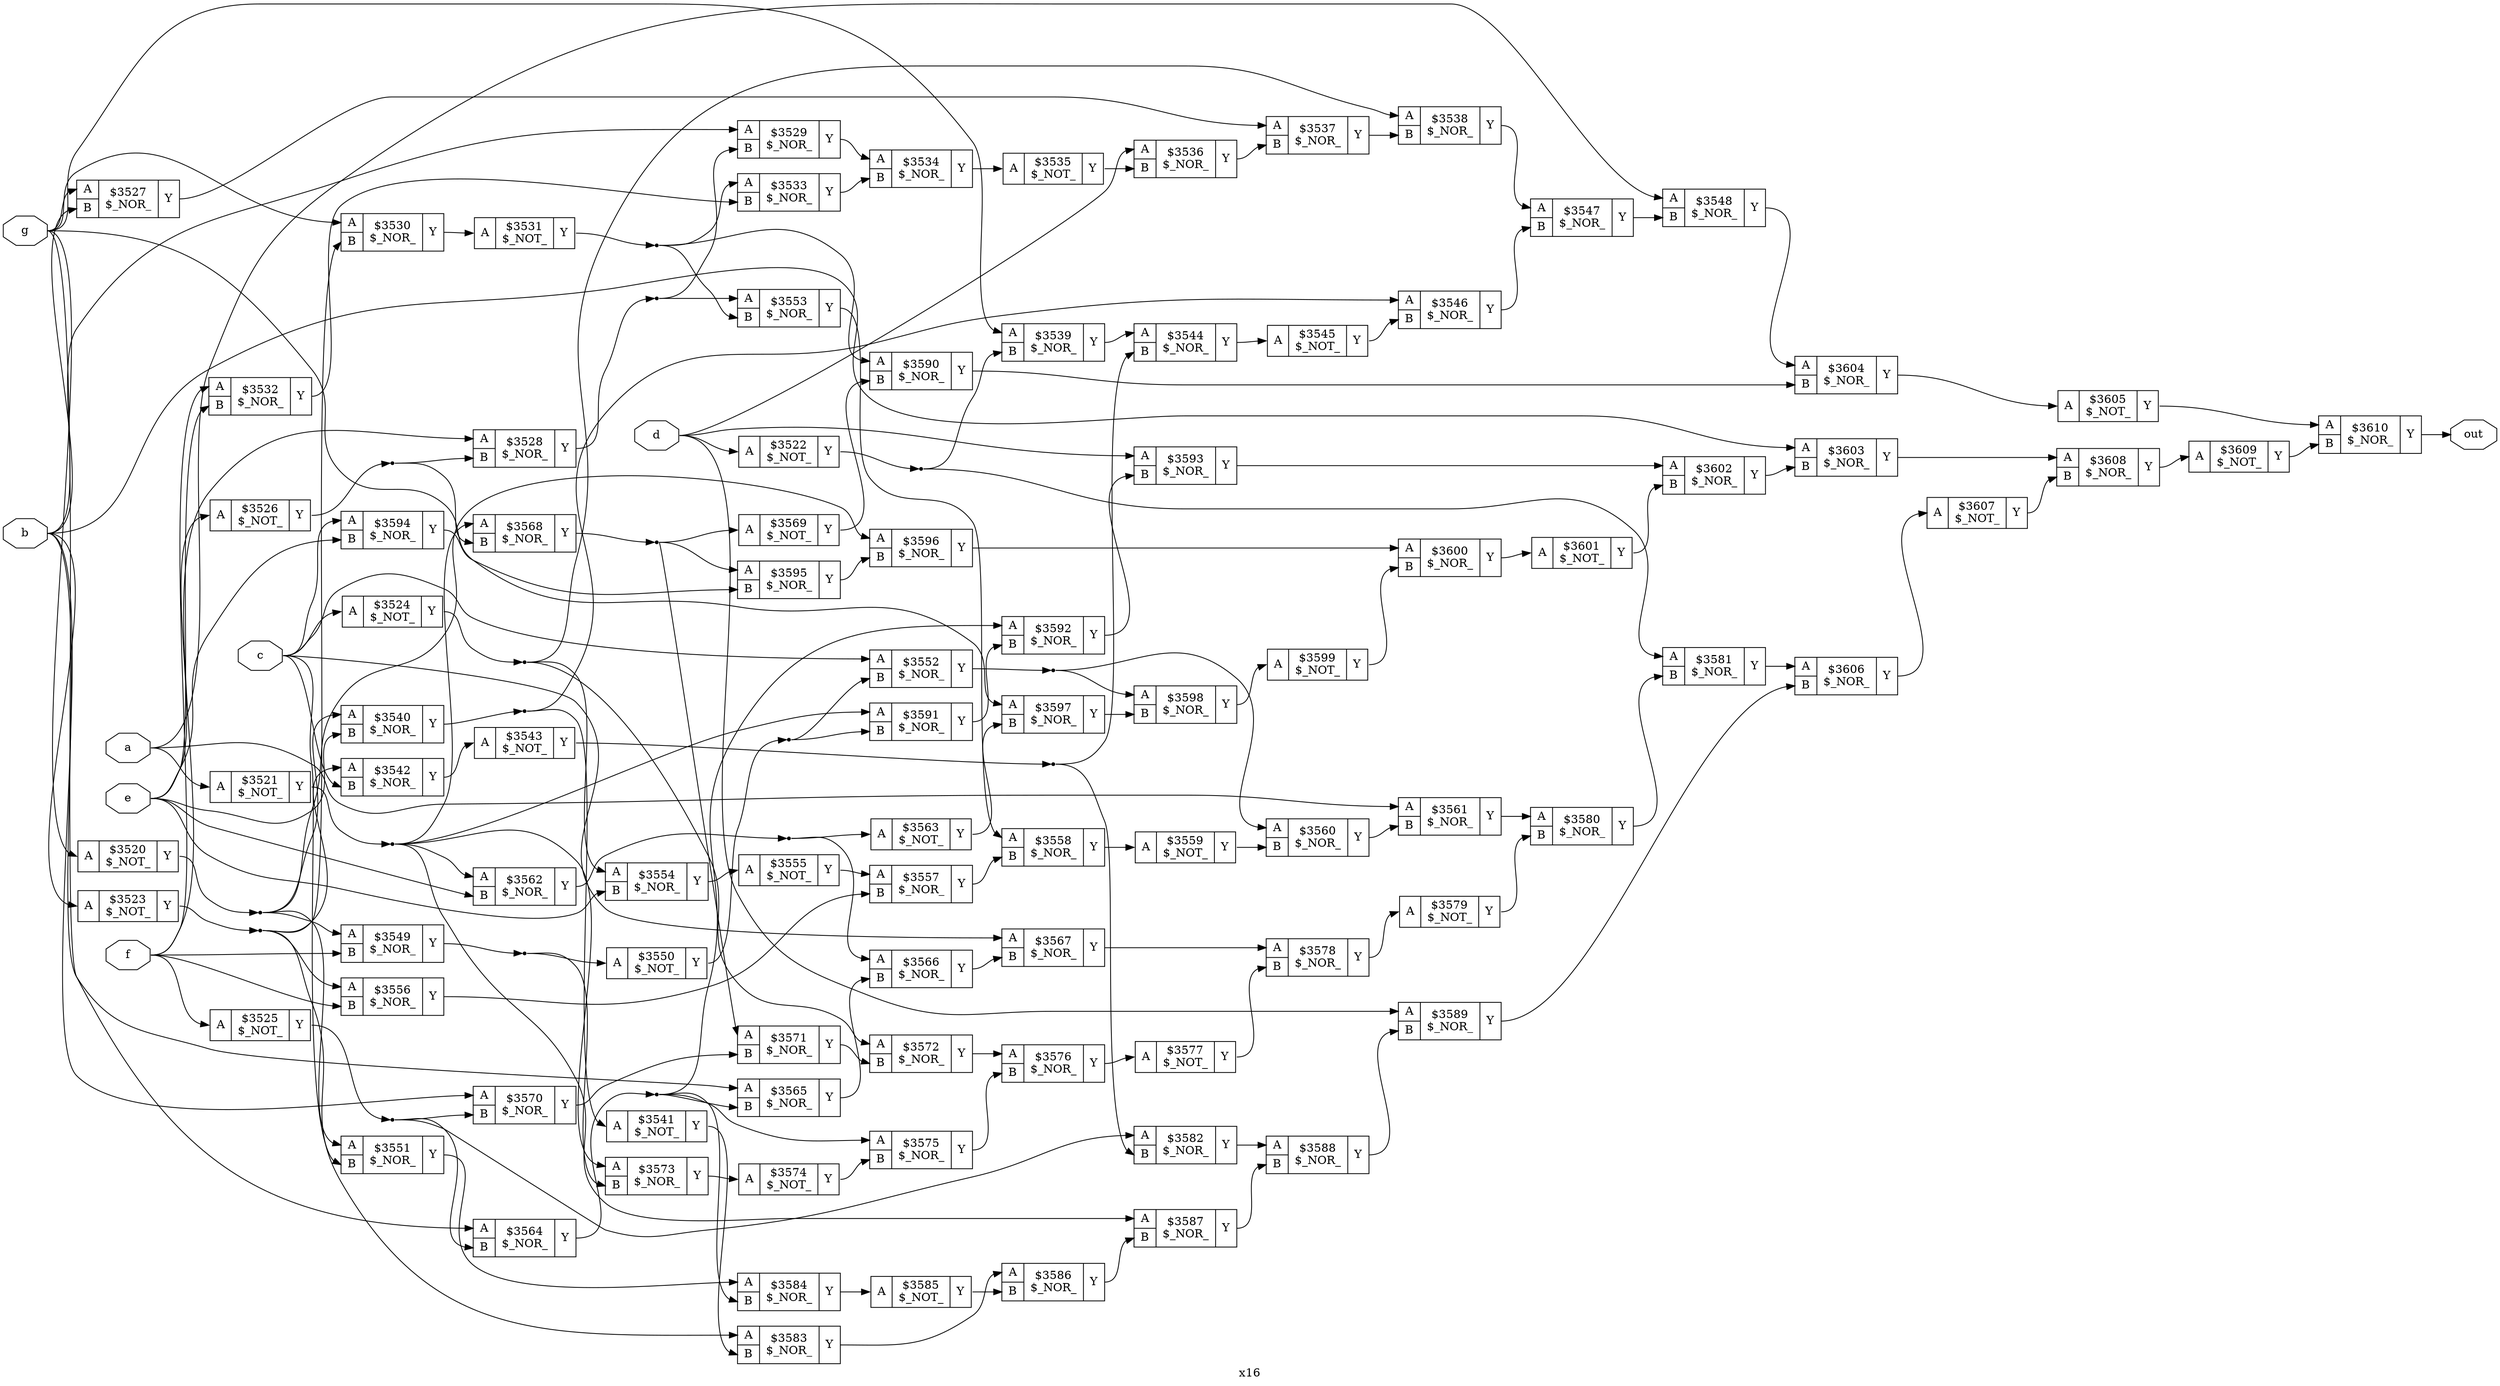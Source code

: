 digraph "x16" {
label="x16";
rankdir="LR";
remincross=true;
n91 [ shape=octagon, label="a", color="black", fontcolor="black" ];
n92 [ shape=octagon, label="b", color="black", fontcolor="black" ];
n93 [ shape=octagon, label="c", color="black", fontcolor="black" ];
n94 [ shape=octagon, label="d", color="black", fontcolor="black" ];
n95 [ shape=octagon, label="e", color="black", fontcolor="black" ];
n96 [ shape=octagon, label="f", color="black", fontcolor="black" ];
n97 [ shape=octagon, label="g", color="black", fontcolor="black" ];
n98 [ shape=octagon, label="out", color="black", fontcolor="black" ];
c101 [ shape=record, label="{{<p99> A}|$3520\n$_NOT_|{<p100> Y}}" ];
c102 [ shape=record, label="{{<p99> A}|$3521\n$_NOT_|{<p100> Y}}" ];
c103 [ shape=record, label="{{<p99> A}|$3522\n$_NOT_|{<p100> Y}}" ];
c104 [ shape=record, label="{{<p99> A}|$3523\n$_NOT_|{<p100> Y}}" ];
c105 [ shape=record, label="{{<p99> A}|$3524\n$_NOT_|{<p100> Y}}" ];
c106 [ shape=record, label="{{<p99> A}|$3525\n$_NOT_|{<p100> Y}}" ];
c107 [ shape=record, label="{{<p99> A}|$3526\n$_NOT_|{<p100> Y}}" ];
c109 [ shape=record, label="{{<p99> A|<p108> B}|$3527\n$_NOR_|{<p100> Y}}" ];
c110 [ shape=record, label="{{<p99> A|<p108> B}|$3528\n$_NOR_|{<p100> Y}}" ];
c111 [ shape=record, label="{{<p99> A|<p108> B}|$3529\n$_NOR_|{<p100> Y}}" ];
c112 [ shape=record, label="{{<p99> A|<p108> B}|$3530\n$_NOR_|{<p100> Y}}" ];
c113 [ shape=record, label="{{<p99> A}|$3531\n$_NOT_|{<p100> Y}}" ];
c114 [ shape=record, label="{{<p99> A|<p108> B}|$3532\n$_NOR_|{<p100> Y}}" ];
c115 [ shape=record, label="{{<p99> A|<p108> B}|$3533\n$_NOR_|{<p100> Y}}" ];
c116 [ shape=record, label="{{<p99> A|<p108> B}|$3534\n$_NOR_|{<p100> Y}}" ];
c117 [ shape=record, label="{{<p99> A}|$3535\n$_NOT_|{<p100> Y}}" ];
c118 [ shape=record, label="{{<p99> A|<p108> B}|$3536\n$_NOR_|{<p100> Y}}" ];
c119 [ shape=record, label="{{<p99> A|<p108> B}|$3537\n$_NOR_|{<p100> Y}}" ];
c120 [ shape=record, label="{{<p99> A|<p108> B}|$3538\n$_NOR_|{<p100> Y}}" ];
c121 [ shape=record, label="{{<p99> A|<p108> B}|$3539\n$_NOR_|{<p100> Y}}" ];
c122 [ shape=record, label="{{<p99> A|<p108> B}|$3540\n$_NOR_|{<p100> Y}}" ];
c123 [ shape=record, label="{{<p99> A}|$3541\n$_NOT_|{<p100> Y}}" ];
c124 [ shape=record, label="{{<p99> A|<p108> B}|$3542\n$_NOR_|{<p100> Y}}" ];
c125 [ shape=record, label="{{<p99> A}|$3543\n$_NOT_|{<p100> Y}}" ];
c126 [ shape=record, label="{{<p99> A|<p108> B}|$3544\n$_NOR_|{<p100> Y}}" ];
c127 [ shape=record, label="{{<p99> A}|$3545\n$_NOT_|{<p100> Y}}" ];
c128 [ shape=record, label="{{<p99> A|<p108> B}|$3546\n$_NOR_|{<p100> Y}}" ];
c129 [ shape=record, label="{{<p99> A|<p108> B}|$3547\n$_NOR_|{<p100> Y}}" ];
c130 [ shape=record, label="{{<p99> A|<p108> B}|$3548\n$_NOR_|{<p100> Y}}" ];
c131 [ shape=record, label="{{<p99> A|<p108> B}|$3549\n$_NOR_|{<p100> Y}}" ];
c132 [ shape=record, label="{{<p99> A}|$3550\n$_NOT_|{<p100> Y}}" ];
c133 [ shape=record, label="{{<p99> A|<p108> B}|$3551\n$_NOR_|{<p100> Y}}" ];
c134 [ shape=record, label="{{<p99> A|<p108> B}|$3552\n$_NOR_|{<p100> Y}}" ];
c135 [ shape=record, label="{{<p99> A|<p108> B}|$3553\n$_NOR_|{<p100> Y}}" ];
c136 [ shape=record, label="{{<p99> A|<p108> B}|$3554\n$_NOR_|{<p100> Y}}" ];
c137 [ shape=record, label="{{<p99> A}|$3555\n$_NOT_|{<p100> Y}}" ];
c138 [ shape=record, label="{{<p99> A|<p108> B}|$3556\n$_NOR_|{<p100> Y}}" ];
c139 [ shape=record, label="{{<p99> A|<p108> B}|$3557\n$_NOR_|{<p100> Y}}" ];
c140 [ shape=record, label="{{<p99> A|<p108> B}|$3558\n$_NOR_|{<p100> Y}}" ];
c141 [ shape=record, label="{{<p99> A}|$3559\n$_NOT_|{<p100> Y}}" ];
c142 [ shape=record, label="{{<p99> A|<p108> B}|$3560\n$_NOR_|{<p100> Y}}" ];
c143 [ shape=record, label="{{<p99> A|<p108> B}|$3561\n$_NOR_|{<p100> Y}}" ];
c144 [ shape=record, label="{{<p99> A|<p108> B}|$3562\n$_NOR_|{<p100> Y}}" ];
c145 [ shape=record, label="{{<p99> A}|$3563\n$_NOT_|{<p100> Y}}" ];
c146 [ shape=record, label="{{<p99> A|<p108> B}|$3564\n$_NOR_|{<p100> Y}}" ];
c147 [ shape=record, label="{{<p99> A|<p108> B}|$3565\n$_NOR_|{<p100> Y}}" ];
c148 [ shape=record, label="{{<p99> A|<p108> B}|$3566\n$_NOR_|{<p100> Y}}" ];
c149 [ shape=record, label="{{<p99> A|<p108> B}|$3567\n$_NOR_|{<p100> Y}}" ];
c150 [ shape=record, label="{{<p99> A|<p108> B}|$3568\n$_NOR_|{<p100> Y}}" ];
c151 [ shape=record, label="{{<p99> A}|$3569\n$_NOT_|{<p100> Y}}" ];
c152 [ shape=record, label="{{<p99> A|<p108> B}|$3570\n$_NOR_|{<p100> Y}}" ];
c153 [ shape=record, label="{{<p99> A|<p108> B}|$3571\n$_NOR_|{<p100> Y}}" ];
c154 [ shape=record, label="{{<p99> A|<p108> B}|$3572\n$_NOR_|{<p100> Y}}" ];
c155 [ shape=record, label="{{<p99> A|<p108> B}|$3573\n$_NOR_|{<p100> Y}}" ];
c156 [ shape=record, label="{{<p99> A}|$3574\n$_NOT_|{<p100> Y}}" ];
c157 [ shape=record, label="{{<p99> A|<p108> B}|$3575\n$_NOR_|{<p100> Y}}" ];
c158 [ shape=record, label="{{<p99> A|<p108> B}|$3576\n$_NOR_|{<p100> Y}}" ];
c159 [ shape=record, label="{{<p99> A}|$3577\n$_NOT_|{<p100> Y}}" ];
c160 [ shape=record, label="{{<p99> A|<p108> B}|$3578\n$_NOR_|{<p100> Y}}" ];
c161 [ shape=record, label="{{<p99> A}|$3579\n$_NOT_|{<p100> Y}}" ];
c162 [ shape=record, label="{{<p99> A|<p108> B}|$3580\n$_NOR_|{<p100> Y}}" ];
c163 [ shape=record, label="{{<p99> A|<p108> B}|$3581\n$_NOR_|{<p100> Y}}" ];
c164 [ shape=record, label="{{<p99> A|<p108> B}|$3582\n$_NOR_|{<p100> Y}}" ];
c165 [ shape=record, label="{{<p99> A|<p108> B}|$3583\n$_NOR_|{<p100> Y}}" ];
c166 [ shape=record, label="{{<p99> A|<p108> B}|$3584\n$_NOR_|{<p100> Y}}" ];
c167 [ shape=record, label="{{<p99> A}|$3585\n$_NOT_|{<p100> Y}}" ];
c168 [ shape=record, label="{{<p99> A|<p108> B}|$3586\n$_NOR_|{<p100> Y}}" ];
c169 [ shape=record, label="{{<p99> A|<p108> B}|$3587\n$_NOR_|{<p100> Y}}" ];
c170 [ shape=record, label="{{<p99> A|<p108> B}|$3588\n$_NOR_|{<p100> Y}}" ];
c171 [ shape=record, label="{{<p99> A|<p108> B}|$3589\n$_NOR_|{<p100> Y}}" ];
c172 [ shape=record, label="{{<p99> A|<p108> B}|$3590\n$_NOR_|{<p100> Y}}" ];
c173 [ shape=record, label="{{<p99> A|<p108> B}|$3591\n$_NOR_|{<p100> Y}}" ];
c174 [ shape=record, label="{{<p99> A|<p108> B}|$3592\n$_NOR_|{<p100> Y}}" ];
c175 [ shape=record, label="{{<p99> A|<p108> B}|$3593\n$_NOR_|{<p100> Y}}" ];
c176 [ shape=record, label="{{<p99> A|<p108> B}|$3594\n$_NOR_|{<p100> Y}}" ];
c177 [ shape=record, label="{{<p99> A|<p108> B}|$3595\n$_NOR_|{<p100> Y}}" ];
c178 [ shape=record, label="{{<p99> A|<p108> B}|$3596\n$_NOR_|{<p100> Y}}" ];
c179 [ shape=record, label="{{<p99> A|<p108> B}|$3597\n$_NOR_|{<p100> Y}}" ];
c180 [ shape=record, label="{{<p99> A|<p108> B}|$3598\n$_NOR_|{<p100> Y}}" ];
c181 [ shape=record, label="{{<p99> A}|$3599\n$_NOT_|{<p100> Y}}" ];
c182 [ shape=record, label="{{<p99> A|<p108> B}|$3600\n$_NOR_|{<p100> Y}}" ];
c183 [ shape=record, label="{{<p99> A}|$3601\n$_NOT_|{<p100> Y}}" ];
c184 [ shape=record, label="{{<p99> A|<p108> B}|$3602\n$_NOR_|{<p100> Y}}" ];
c185 [ shape=record, label="{{<p99> A|<p108> B}|$3603\n$_NOR_|{<p100> Y}}" ];
c186 [ shape=record, label="{{<p99> A|<p108> B}|$3604\n$_NOR_|{<p100> Y}}" ];
c187 [ shape=record, label="{{<p99> A}|$3605\n$_NOT_|{<p100> Y}}" ];
c188 [ shape=record, label="{{<p99> A|<p108> B}|$3606\n$_NOR_|{<p100> Y}}" ];
c189 [ shape=record, label="{{<p99> A}|$3607\n$_NOT_|{<p100> Y}}" ];
c190 [ shape=record, label="{{<p99> A|<p108> B}|$3608\n$_NOR_|{<p100> Y}}" ];
c191 [ shape=record, label="{{<p99> A}|$3609\n$_NOT_|{<p100> Y}}" ];
c192 [ shape=record, label="{{<p99> A|<p108> B}|$3610\n$_NOR_|{<p100> Y}}" ];
n1 [ shape=point ];
c102:p100:e -> n1:w [color="black", label=""];
n1:e -> c144:p99:w [color="black", label=""];
n1:e -> c150:p99:w [color="black", label=""];
n1:e -> c155:p99:w [color="black", label=""];
n1:e -> c169:p99:w [color="black", label=""];
n1:e -> c173:p99:w [color="black", label=""];
c112:p100:e -> c113:p99:w [color="black", label=""];
n11 [ shape=point ];
c113:p100:e -> n11:w [color="black", label=""];
n11:e -> c115:p99:w [color="black", label=""];
n11:e -> c135:p108:w [color="black", label=""];
n11:e -> c172:p99:w [color="black", label=""];
c114:p100:e -> c115:p108:w [color="black", label=""];
c115:p100:e -> c116:p108:w [color="black", label=""];
c116:p100:e -> c117:p99:w [color="black", label=""];
c117:p100:e -> c118:p108:w [color="black", label=""];
c118:p100:e -> c119:p108:w [color="black", label=""];
c119:p100:e -> c120:p108:w [color="black", label=""];
c120:p100:e -> c129:p99:w [color="black", label=""];
c121:p100:e -> c126:p99:w [color="black", label=""];
n2 [ shape=point ];
c103:p100:e -> n2:w [color="black", label=""];
n2:e -> c121:p108:w [color="black", label=""];
n2:e -> c163:p99:w [color="black", label=""];
n20 [ shape=point ];
c122:p100:e -> n20:w [color="black", label=""];
n20:e -> c123:p99:w [color="black", label=""];
n20:e -> c128:p99:w [color="black", label=""];
c123:p100:e -> c165:p108:w [color="black", label=""];
c124:p100:e -> c125:p99:w [color="black", label=""];
n23 [ shape=point ];
c125:p100:e -> n23:w [color="black", label=""];
n23:e -> c126:p108:w [color="black", label=""];
n23:e -> c164:p108:w [color="black", label=""];
c126:p100:e -> c127:p99:w [color="black", label=""];
c127:p100:e -> c128:p108:w [color="black", label=""];
c128:p100:e -> c129:p108:w [color="black", label=""];
c129:p100:e -> c130:p108:w [color="black", label=""];
c130:p100:e -> c186:p99:w [color="black", label=""];
n29 [ shape=point ];
c131:p100:e -> n29:w [color="black", label=""];
n29:e -> c132:p99:w [color="black", label=""];
n29:e -> c155:p108:w [color="black", label=""];
n3 [ shape=point ];
c104:p100:e -> n3:w [color="black", label=""];
n3:e -> c112:p108:w [color="black", label=""];
n3:e -> c124:p99:w [color="black", label=""];
n3:e -> c138:p99:w [color="black", label=""];
n3:e -> c165:p99:w [color="black", label=""];
n30 [ shape=point ];
c132:p100:e -> n30:w [color="black", label=""];
n30:e -> c134:p108:w [color="black", label=""];
n30:e -> c173:p108:w [color="black", label=""];
c133:p100:e -> c166:p99:w [color="black", label=""];
n32 [ shape=point ];
c134:p100:e -> n32:w [color="black", label=""];
n32:e -> c142:p99:w [color="black", label=""];
n32:e -> c180:p99:w [color="black", label=""];
c135:p100:e -> c140:p99:w [color="black", label=""];
c136:p100:e -> c137:p99:w [color="black", label=""];
c137:p100:e -> c139:p99:w [color="black", label=""];
c138:p100:e -> c139:p108:w [color="black", label=""];
c139:p100:e -> c140:p108:w [color="black", label=""];
c140:p100:e -> c141:p99:w [color="black", label=""];
c141:p100:e -> c142:p108:w [color="black", label=""];
n4 [ shape=point ];
c105:p100:e -> n4:w [color="black", label=""];
n4:e -> c120:p99:w [color="black", label=""];
n4:e -> c136:p99:w [color="black", label=""];
n4:e -> c154:p99:w [color="black", label=""];
c142:p100:e -> c143:p108:w [color="black", label=""];
c143:p100:e -> c162:p99:w [color="black", label=""];
n42 [ shape=point ];
c144:p100:e -> n42:w [color="black", label=""];
n42:e -> c145:p99:w [color="black", label=""];
n42:e -> c148:p99:w [color="black", label=""];
c145:p100:e -> c179:p108:w [color="black", label=""];
n44 [ shape=point ];
c146:p100:e -> n44:w [color="black", label=""];
n44:e -> c147:p108:w [color="black", label=""];
n44:e -> c157:p99:w [color="black", label=""];
n44:e -> c166:p108:w [color="black", label=""];
n44:e -> c174:p99:w [color="black", label=""];
c147:p100:e -> c148:p108:w [color="black", label=""];
c148:p100:e -> c149:p108:w [color="black", label=""];
c149:p100:e -> c160:p99:w [color="black", label=""];
n48 [ shape=point ];
c150:p100:e -> n48:w [color="black", label=""];
n48:e -> c151:p99:w [color="black", label=""];
n48:e -> c153:p99:w [color="black", label=""];
n48:e -> c177:p99:w [color="black", label=""];
c151:p100:e -> c172:p108:w [color="black", label=""];
n5 [ shape=point ];
c106:p100:e -> n5:w [color="black", label=""];
n5:e -> c146:p108:w [color="black", label=""];
n5:e -> c152:p108:w [color="black", label=""];
n5:e -> c164:p99:w [color="black", label=""];
c152:p100:e -> c153:p108:w [color="black", label=""];
c153:p100:e -> c154:p108:w [color="black", label=""];
c154:p100:e -> c158:p99:w [color="black", label=""];
c155:p100:e -> c156:p99:w [color="black", label=""];
c156:p100:e -> c157:p108:w [color="black", label=""];
c157:p100:e -> c158:p108:w [color="black", label=""];
c158:p100:e -> c159:p99:w [color="black", label=""];
c159:p100:e -> c160:p108:w [color="black", label=""];
c160:p100:e -> c161:p99:w [color="black", label=""];
c161:p100:e -> c162:p108:w [color="black", label=""];
n6 [ shape=point ];
c107:p100:e -> n6:w [color="black", label=""];
n6:e -> c110:p108:w [color="black", label=""];
n6:e -> c150:p108:w [color="black", label=""];
c162:p100:e -> c163:p108:w [color="black", label=""];
c163:p100:e -> c188:p99:w [color="black", label=""];
c164:p100:e -> c170:p99:w [color="black", label=""];
c165:p100:e -> c168:p99:w [color="black", label=""];
c166:p100:e -> c167:p99:w [color="black", label=""];
c167:p100:e -> c168:p108:w [color="black", label=""];
c168:p100:e -> c169:p108:w [color="black", label=""];
c169:p100:e -> c170:p108:w [color="black", label=""];
c170:p100:e -> c171:p108:w [color="black", label=""];
c171:p100:e -> c188:p108:w [color="black", label=""];
c109:p100:e -> c119:p99:w [color="black", label=""];
c172:p100:e -> c186:p108:w [color="black", label=""];
c173:p100:e -> c174:p108:w [color="black", label=""];
c174:p100:e -> c175:p108:w [color="black", label=""];
c175:p100:e -> c184:p99:w [color="black", label=""];
c176:p100:e -> c177:p108:w [color="black", label=""];
c177:p100:e -> c178:p108:w [color="black", label=""];
c178:p100:e -> c182:p99:w [color="black", label=""];
c179:p100:e -> c180:p108:w [color="black", label=""];
c180:p100:e -> c181:p99:w [color="black", label=""];
c181:p100:e -> c182:p108:w [color="black", label=""];
n8 [ shape=point ];
c110:p100:e -> n8:w [color="black", label=""];
n8:e -> c111:p108:w [color="black", label=""];
n8:e -> c135:p99:w [color="black", label=""];
c182:p100:e -> c183:p99:w [color="black", label=""];
c183:p100:e -> c184:p108:w [color="black", label=""];
c184:p100:e -> c185:p108:w [color="black", label=""];
c185:p100:e -> c190:p99:w [color="black", label=""];
c186:p100:e -> c187:p99:w [color="black", label=""];
c187:p100:e -> c192:p99:w [color="black", label=""];
c188:p100:e -> c189:p99:w [color="black", label=""];
c189:p100:e -> c190:p108:w [color="black", label=""];
c190:p100:e -> c191:p99:w [color="black", label=""];
c191:p100:e -> c192:p108:w [color="black", label=""];
c111:p100:e -> c116:p99:w [color="black", label=""];
n90 [ shape=point ];
c101:p100:e -> n90:w [color="black", label=""];
n90:e -> c122:p99:w [color="black", label=""];
n90:e -> c131:p99:w [color="black", label=""];
n90:e -> c133:p99:w [color="black", label=""];
n90:e -> c178:p99:w [color="black", label=""];
n91:e -> c102:p99:w [color="black", label=""];
n91:e -> c130:p99:w [color="black", label=""];
n91:e -> c143:p99:w [color="black", label=""];
n92:e -> c104:p99:w [color="black", label=""];
n92:e -> c109:p108:w [color="black", label=""];
n92:e -> c111:p99:w [color="black", label=""];
n92:e -> c147:p99:w [color="black", label=""];
n92:e -> c152:p99:w [color="black", label=""];
n92:e -> c185:p99:w [color="black", label=""];
n93:e -> c105:p99:w [color="black", label=""];
n93:e -> c124:p108:w [color="black", label=""];
n93:e -> c133:p108:w [color="black", label=""];
n93:e -> c134:p99:w [color="black", label=""];
n93:e -> c149:p99:w [color="black", label=""];
n93:e -> c176:p99:w [color="black", label=""];
n94:e -> c103:p99:w [color="black", label=""];
n94:e -> c118:p99:w [color="black", label=""];
n94:e -> c171:p99:w [color="black", label=""];
n94:e -> c175:p99:w [color="black", label=""];
n95:e -> c107:p99:w [color="black", label=""];
n95:e -> c114:p108:w [color="black", label=""];
n95:e -> c122:p108:w [color="black", label=""];
n95:e -> c136:p108:w [color="black", label=""];
n95:e -> c144:p108:w [color="black", label=""];
n95:e -> c176:p108:w [color="black", label=""];
n96:e -> c106:p99:w [color="black", label=""];
n96:e -> c110:p99:w [color="black", label=""];
n96:e -> c114:p99:w [color="black", label=""];
n96:e -> c131:p108:w [color="black", label=""];
n96:e -> c138:p108:w [color="black", label=""];
n97:e -> c101:p99:w [color="black", label=""];
n97:e -> c109:p99:w [color="black", label=""];
n97:e -> c112:p99:w [color="black", label=""];
n97:e -> c121:p99:w [color="black", label=""];
n97:e -> c146:p99:w [color="black", label=""];
n97:e -> c179:p99:w [color="black", label=""];
c192:p100:e -> n98:w [color="black", label=""];
}
